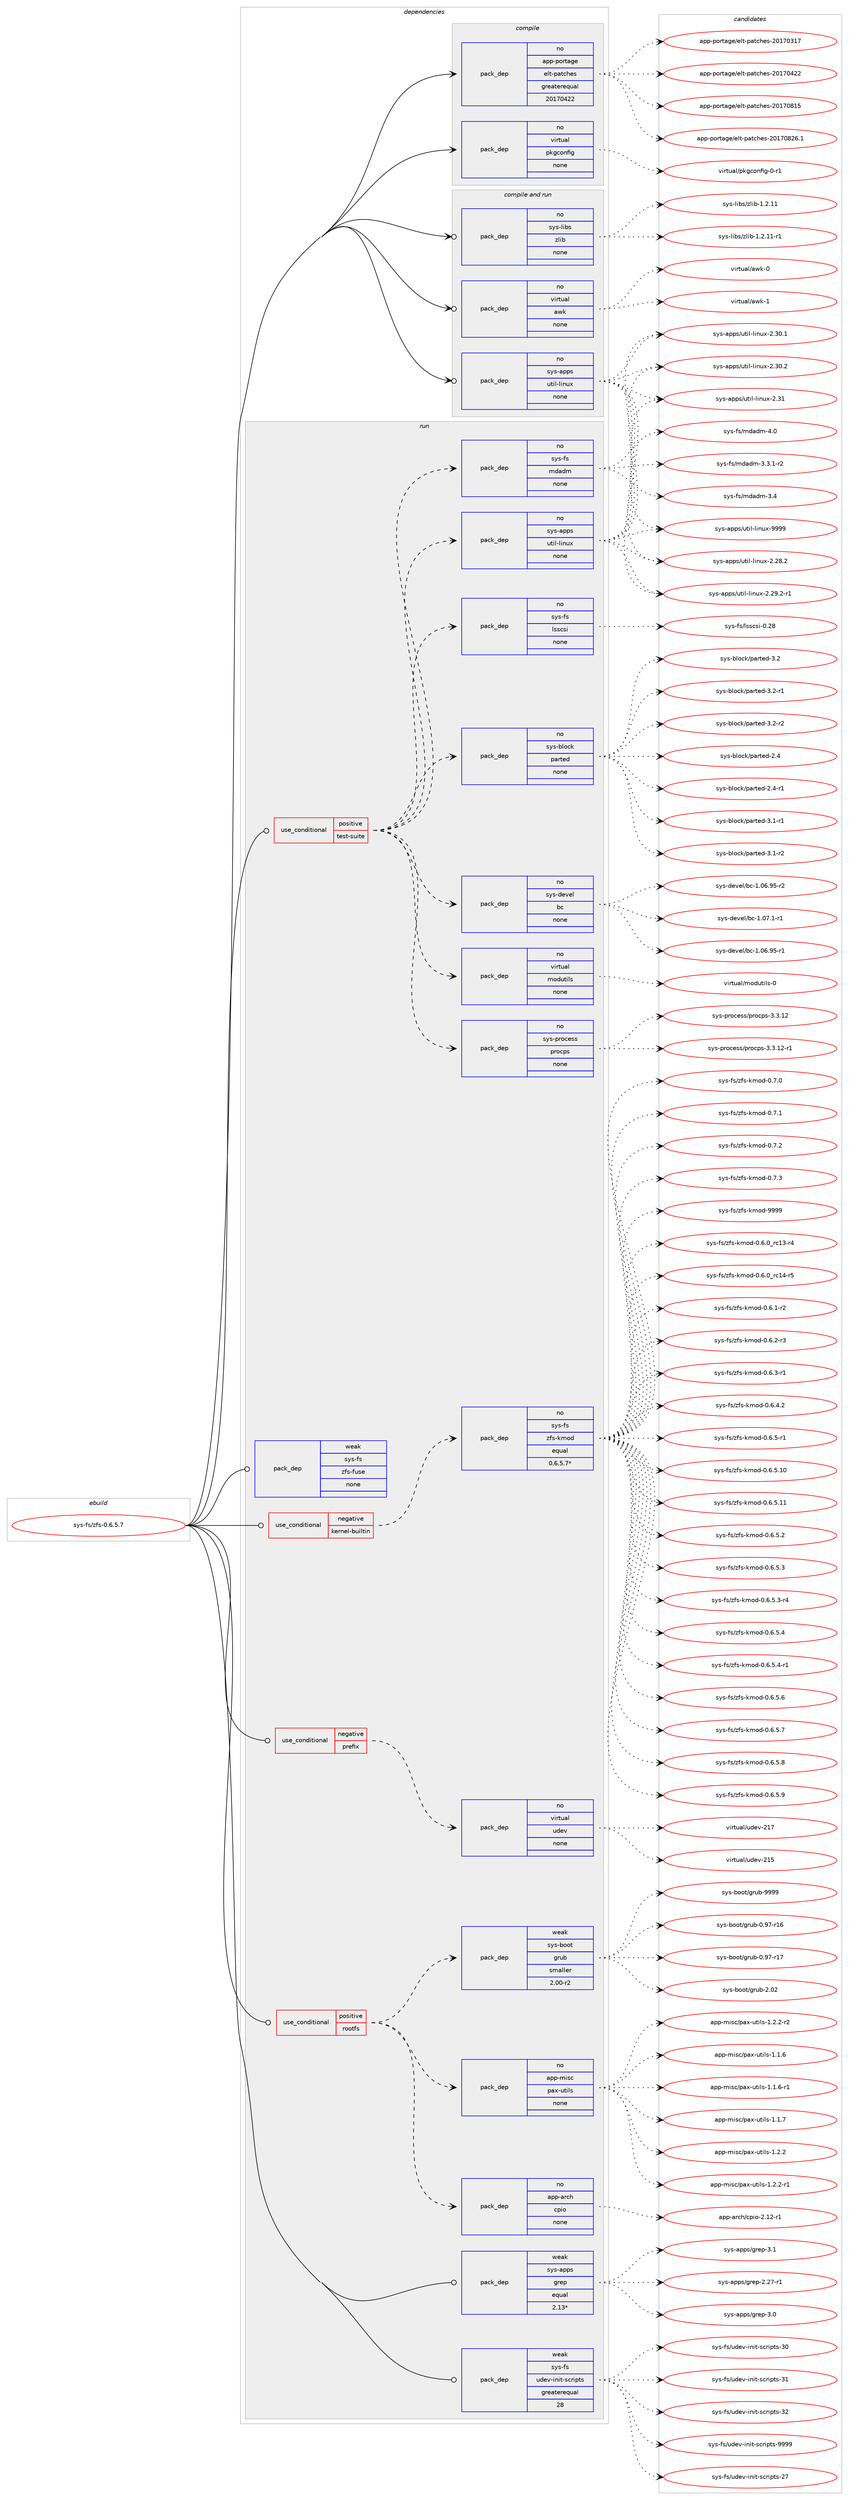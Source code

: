 digraph prolog {

# *************
# Graph options
# *************

newrank=true;
concentrate=true;
compound=true;
graph [rankdir=LR,fontname=Helvetica,fontsize=10,ranksep=1.5];#, ranksep=2.5, nodesep=0.2];
edge  [arrowhead=vee];
node  [fontname=Helvetica,fontsize=10];

# **********
# The ebuild
# **********

subgraph cluster_leftcol {
color=gray;
rank=same;
label=<<i>ebuild</i>>;
id [label="sys-fs/zfs-0.6.5.7", color=red, width=4, href="../sys-fs/zfs-0.6.5.7.svg"];
}

# ****************
# The dependencies
# ****************

subgraph cluster_midcol {
color=gray;
label=<<i>dependencies</i>>;
subgraph cluster_compile {
fillcolor="#eeeeee";
style=filled;
label=<<i>compile</i>>;
subgraph pack364627 {
dependency490620 [label=<<TABLE BORDER="0" CELLBORDER="1" CELLSPACING="0" CELLPADDING="4" WIDTH="220"><TR><TD ROWSPAN="6" CELLPADDING="30">pack_dep</TD></TR><TR><TD WIDTH="110">no</TD></TR><TR><TD>app-portage</TD></TR><TR><TD>elt-patches</TD></TR><TR><TD>greaterequal</TD></TR><TR><TD>20170422</TD></TR></TABLE>>, shape=none, color=blue];
}
id:e -> dependency490620:w [weight=20,style="solid",arrowhead="vee"];
subgraph pack364628 {
dependency490621 [label=<<TABLE BORDER="0" CELLBORDER="1" CELLSPACING="0" CELLPADDING="4" WIDTH="220"><TR><TD ROWSPAN="6" CELLPADDING="30">pack_dep</TD></TR><TR><TD WIDTH="110">no</TD></TR><TR><TD>virtual</TD></TR><TR><TD>pkgconfig</TD></TR><TR><TD>none</TD></TR><TR><TD></TD></TR></TABLE>>, shape=none, color=blue];
}
id:e -> dependency490621:w [weight=20,style="solid",arrowhead="vee"];
}
subgraph cluster_compileandrun {
fillcolor="#eeeeee";
style=filled;
label=<<i>compile and run</i>>;
subgraph pack364629 {
dependency490622 [label=<<TABLE BORDER="0" CELLBORDER="1" CELLSPACING="0" CELLPADDING="4" WIDTH="220"><TR><TD ROWSPAN="6" CELLPADDING="30">pack_dep</TD></TR><TR><TD WIDTH="110">no</TD></TR><TR><TD>sys-apps</TD></TR><TR><TD>util-linux</TD></TR><TR><TD>none</TD></TR><TR><TD></TD></TR></TABLE>>, shape=none, color=blue];
}
id:e -> dependency490622:w [weight=20,style="solid",arrowhead="odotvee"];
subgraph pack364630 {
dependency490623 [label=<<TABLE BORDER="0" CELLBORDER="1" CELLSPACING="0" CELLPADDING="4" WIDTH="220"><TR><TD ROWSPAN="6" CELLPADDING="30">pack_dep</TD></TR><TR><TD WIDTH="110">no</TD></TR><TR><TD>sys-libs</TD></TR><TR><TD>zlib</TD></TR><TR><TD>none</TD></TR><TR><TD></TD></TR></TABLE>>, shape=none, color=blue];
}
id:e -> dependency490623:w [weight=20,style="solid",arrowhead="odotvee"];
subgraph pack364631 {
dependency490624 [label=<<TABLE BORDER="0" CELLBORDER="1" CELLSPACING="0" CELLPADDING="4" WIDTH="220"><TR><TD ROWSPAN="6" CELLPADDING="30">pack_dep</TD></TR><TR><TD WIDTH="110">no</TD></TR><TR><TD>virtual</TD></TR><TR><TD>awk</TD></TR><TR><TD>none</TD></TR><TR><TD></TD></TR></TABLE>>, shape=none, color=blue];
}
id:e -> dependency490624:w [weight=20,style="solid",arrowhead="odotvee"];
}
subgraph cluster_run {
fillcolor="#eeeeee";
style=filled;
label=<<i>run</i>>;
subgraph cond117399 {
dependency490625 [label=<<TABLE BORDER="0" CELLBORDER="1" CELLSPACING="0" CELLPADDING="4"><TR><TD ROWSPAN="3" CELLPADDING="10">use_conditional</TD></TR><TR><TD>negative</TD></TR><TR><TD>kernel-builtin</TD></TR></TABLE>>, shape=none, color=red];
subgraph pack364632 {
dependency490626 [label=<<TABLE BORDER="0" CELLBORDER="1" CELLSPACING="0" CELLPADDING="4" WIDTH="220"><TR><TD ROWSPAN="6" CELLPADDING="30">pack_dep</TD></TR><TR><TD WIDTH="110">no</TD></TR><TR><TD>sys-fs</TD></TR><TR><TD>zfs-kmod</TD></TR><TR><TD>equal</TD></TR><TR><TD>0.6.5.7*</TD></TR></TABLE>>, shape=none, color=blue];
}
dependency490625:e -> dependency490626:w [weight=20,style="dashed",arrowhead="vee"];
}
id:e -> dependency490625:w [weight=20,style="solid",arrowhead="odot"];
subgraph cond117400 {
dependency490627 [label=<<TABLE BORDER="0" CELLBORDER="1" CELLSPACING="0" CELLPADDING="4"><TR><TD ROWSPAN="3" CELLPADDING="10">use_conditional</TD></TR><TR><TD>negative</TD></TR><TR><TD>prefix</TD></TR></TABLE>>, shape=none, color=red];
subgraph pack364633 {
dependency490628 [label=<<TABLE BORDER="0" CELLBORDER="1" CELLSPACING="0" CELLPADDING="4" WIDTH="220"><TR><TD ROWSPAN="6" CELLPADDING="30">pack_dep</TD></TR><TR><TD WIDTH="110">no</TD></TR><TR><TD>virtual</TD></TR><TR><TD>udev</TD></TR><TR><TD>none</TD></TR><TR><TD></TD></TR></TABLE>>, shape=none, color=blue];
}
dependency490627:e -> dependency490628:w [weight=20,style="dashed",arrowhead="vee"];
}
id:e -> dependency490627:w [weight=20,style="solid",arrowhead="odot"];
subgraph cond117401 {
dependency490629 [label=<<TABLE BORDER="0" CELLBORDER="1" CELLSPACING="0" CELLPADDING="4"><TR><TD ROWSPAN="3" CELLPADDING="10">use_conditional</TD></TR><TR><TD>positive</TD></TR><TR><TD>rootfs</TD></TR></TABLE>>, shape=none, color=red];
subgraph pack364634 {
dependency490630 [label=<<TABLE BORDER="0" CELLBORDER="1" CELLSPACING="0" CELLPADDING="4" WIDTH="220"><TR><TD ROWSPAN="6" CELLPADDING="30">pack_dep</TD></TR><TR><TD WIDTH="110">no</TD></TR><TR><TD>app-arch</TD></TR><TR><TD>cpio</TD></TR><TR><TD>none</TD></TR><TR><TD></TD></TR></TABLE>>, shape=none, color=blue];
}
dependency490629:e -> dependency490630:w [weight=20,style="dashed",arrowhead="vee"];
subgraph pack364635 {
dependency490631 [label=<<TABLE BORDER="0" CELLBORDER="1" CELLSPACING="0" CELLPADDING="4" WIDTH="220"><TR><TD ROWSPAN="6" CELLPADDING="30">pack_dep</TD></TR><TR><TD WIDTH="110">no</TD></TR><TR><TD>app-misc</TD></TR><TR><TD>pax-utils</TD></TR><TR><TD>none</TD></TR><TR><TD></TD></TR></TABLE>>, shape=none, color=blue];
}
dependency490629:e -> dependency490631:w [weight=20,style="dashed",arrowhead="vee"];
subgraph pack364636 {
dependency490632 [label=<<TABLE BORDER="0" CELLBORDER="1" CELLSPACING="0" CELLPADDING="4" WIDTH="220"><TR><TD ROWSPAN="6" CELLPADDING="30">pack_dep</TD></TR><TR><TD WIDTH="110">weak</TD></TR><TR><TD>sys-boot</TD></TR><TR><TD>grub</TD></TR><TR><TD>smaller</TD></TR><TR><TD>2.00-r2</TD></TR></TABLE>>, shape=none, color=blue];
}
dependency490629:e -> dependency490632:w [weight=20,style="dashed",arrowhead="vee"];
}
id:e -> dependency490629:w [weight=20,style="solid",arrowhead="odot"];
subgraph cond117402 {
dependency490633 [label=<<TABLE BORDER="0" CELLBORDER="1" CELLSPACING="0" CELLPADDING="4"><TR><TD ROWSPAN="3" CELLPADDING="10">use_conditional</TD></TR><TR><TD>positive</TD></TR><TR><TD>test-suite</TD></TR></TABLE>>, shape=none, color=red];
subgraph pack364637 {
dependency490634 [label=<<TABLE BORDER="0" CELLBORDER="1" CELLSPACING="0" CELLPADDING="4" WIDTH="220"><TR><TD ROWSPAN="6" CELLPADDING="30">pack_dep</TD></TR><TR><TD WIDTH="110">no</TD></TR><TR><TD>sys-apps</TD></TR><TR><TD>util-linux</TD></TR><TR><TD>none</TD></TR><TR><TD></TD></TR></TABLE>>, shape=none, color=blue];
}
dependency490633:e -> dependency490634:w [weight=20,style="dashed",arrowhead="vee"];
subgraph pack364638 {
dependency490635 [label=<<TABLE BORDER="0" CELLBORDER="1" CELLSPACING="0" CELLPADDING="4" WIDTH="220"><TR><TD ROWSPAN="6" CELLPADDING="30">pack_dep</TD></TR><TR><TD WIDTH="110">no</TD></TR><TR><TD>sys-devel</TD></TR><TR><TD>bc</TD></TR><TR><TD>none</TD></TR><TR><TD></TD></TR></TABLE>>, shape=none, color=blue];
}
dependency490633:e -> dependency490635:w [weight=20,style="dashed",arrowhead="vee"];
subgraph pack364639 {
dependency490636 [label=<<TABLE BORDER="0" CELLBORDER="1" CELLSPACING="0" CELLPADDING="4" WIDTH="220"><TR><TD ROWSPAN="6" CELLPADDING="30">pack_dep</TD></TR><TR><TD WIDTH="110">no</TD></TR><TR><TD>sys-block</TD></TR><TR><TD>parted</TD></TR><TR><TD>none</TD></TR><TR><TD></TD></TR></TABLE>>, shape=none, color=blue];
}
dependency490633:e -> dependency490636:w [weight=20,style="dashed",arrowhead="vee"];
subgraph pack364640 {
dependency490637 [label=<<TABLE BORDER="0" CELLBORDER="1" CELLSPACING="0" CELLPADDING="4" WIDTH="220"><TR><TD ROWSPAN="6" CELLPADDING="30">pack_dep</TD></TR><TR><TD WIDTH="110">no</TD></TR><TR><TD>sys-fs</TD></TR><TR><TD>lsscsi</TD></TR><TR><TD>none</TD></TR><TR><TD></TD></TR></TABLE>>, shape=none, color=blue];
}
dependency490633:e -> dependency490637:w [weight=20,style="dashed",arrowhead="vee"];
subgraph pack364641 {
dependency490638 [label=<<TABLE BORDER="0" CELLBORDER="1" CELLSPACING="0" CELLPADDING="4" WIDTH="220"><TR><TD ROWSPAN="6" CELLPADDING="30">pack_dep</TD></TR><TR><TD WIDTH="110">no</TD></TR><TR><TD>sys-fs</TD></TR><TR><TD>mdadm</TD></TR><TR><TD>none</TD></TR><TR><TD></TD></TR></TABLE>>, shape=none, color=blue];
}
dependency490633:e -> dependency490638:w [weight=20,style="dashed",arrowhead="vee"];
subgraph pack364642 {
dependency490639 [label=<<TABLE BORDER="0" CELLBORDER="1" CELLSPACING="0" CELLPADDING="4" WIDTH="220"><TR><TD ROWSPAN="6" CELLPADDING="30">pack_dep</TD></TR><TR><TD WIDTH="110">no</TD></TR><TR><TD>sys-process</TD></TR><TR><TD>procps</TD></TR><TR><TD>none</TD></TR><TR><TD></TD></TR></TABLE>>, shape=none, color=blue];
}
dependency490633:e -> dependency490639:w [weight=20,style="dashed",arrowhead="vee"];
subgraph pack364643 {
dependency490640 [label=<<TABLE BORDER="0" CELLBORDER="1" CELLSPACING="0" CELLPADDING="4" WIDTH="220"><TR><TD ROWSPAN="6" CELLPADDING="30">pack_dep</TD></TR><TR><TD WIDTH="110">no</TD></TR><TR><TD>virtual</TD></TR><TR><TD>modutils</TD></TR><TR><TD>none</TD></TR><TR><TD></TD></TR></TABLE>>, shape=none, color=blue];
}
dependency490633:e -> dependency490640:w [weight=20,style="dashed",arrowhead="vee"];
}
id:e -> dependency490633:w [weight=20,style="solid",arrowhead="odot"];
subgraph pack364644 {
dependency490641 [label=<<TABLE BORDER="0" CELLBORDER="1" CELLSPACING="0" CELLPADDING="4" WIDTH="220"><TR><TD ROWSPAN="6" CELLPADDING="30">pack_dep</TD></TR><TR><TD WIDTH="110">weak</TD></TR><TR><TD>sys-apps</TD></TR><TR><TD>grep</TD></TR><TR><TD>equal</TD></TR><TR><TD>2.13*</TD></TR></TABLE>>, shape=none, color=blue];
}
id:e -> dependency490641:w [weight=20,style="solid",arrowhead="odot"];
subgraph pack364645 {
dependency490642 [label=<<TABLE BORDER="0" CELLBORDER="1" CELLSPACING="0" CELLPADDING="4" WIDTH="220"><TR><TD ROWSPAN="6" CELLPADDING="30">pack_dep</TD></TR><TR><TD WIDTH="110">weak</TD></TR><TR><TD>sys-fs</TD></TR><TR><TD>udev-init-scripts</TD></TR><TR><TD>greaterequal</TD></TR><TR><TD>28</TD></TR></TABLE>>, shape=none, color=blue];
}
id:e -> dependency490642:w [weight=20,style="solid",arrowhead="odot"];
subgraph pack364646 {
dependency490643 [label=<<TABLE BORDER="0" CELLBORDER="1" CELLSPACING="0" CELLPADDING="4" WIDTH="220"><TR><TD ROWSPAN="6" CELLPADDING="30">pack_dep</TD></TR><TR><TD WIDTH="110">weak</TD></TR><TR><TD>sys-fs</TD></TR><TR><TD>zfs-fuse</TD></TR><TR><TD>none</TD></TR><TR><TD></TD></TR></TABLE>>, shape=none, color=blue];
}
id:e -> dependency490643:w [weight=20,style="solid",arrowhead="odot"];
}
}

# **************
# The candidates
# **************

subgraph cluster_choices {
rank=same;
color=gray;
label=<<i>candidates</i>>;

subgraph choice364627 {
color=black;
nodesep=1;
choice97112112451121111141169710310147101108116451129711699104101115455048495548514955 [label="app-portage/elt-patches-20170317", color=red, width=4,href="../app-portage/elt-patches-20170317.svg"];
choice97112112451121111141169710310147101108116451129711699104101115455048495548525050 [label="app-portage/elt-patches-20170422", color=red, width=4,href="../app-portage/elt-patches-20170422.svg"];
choice97112112451121111141169710310147101108116451129711699104101115455048495548564953 [label="app-portage/elt-patches-20170815", color=red, width=4,href="../app-portage/elt-patches-20170815.svg"];
choice971121124511211111411697103101471011081164511297116991041011154550484955485650544649 [label="app-portage/elt-patches-20170826.1", color=red, width=4,href="../app-portage/elt-patches-20170826.1.svg"];
dependency490620:e -> choice97112112451121111141169710310147101108116451129711699104101115455048495548514955:w [style=dotted,weight="100"];
dependency490620:e -> choice97112112451121111141169710310147101108116451129711699104101115455048495548525050:w [style=dotted,weight="100"];
dependency490620:e -> choice97112112451121111141169710310147101108116451129711699104101115455048495548564953:w [style=dotted,weight="100"];
dependency490620:e -> choice971121124511211111411697103101471011081164511297116991041011154550484955485650544649:w [style=dotted,weight="100"];
}
subgraph choice364628 {
color=black;
nodesep=1;
choice11810511411611797108471121071039911111010210510345484511449 [label="virtual/pkgconfig-0-r1", color=red, width=4,href="../virtual/pkgconfig-0-r1.svg"];
dependency490621:e -> choice11810511411611797108471121071039911111010210510345484511449:w [style=dotted,weight="100"];
}
subgraph choice364629 {
color=black;
nodesep=1;
choice1151211154597112112115471171161051084510810511011712045504650564650 [label="sys-apps/util-linux-2.28.2", color=red, width=4,href="../sys-apps/util-linux-2.28.2.svg"];
choice11512111545971121121154711711610510845108105110117120455046505746504511449 [label="sys-apps/util-linux-2.29.2-r1", color=red, width=4,href="../sys-apps/util-linux-2.29.2-r1.svg"];
choice1151211154597112112115471171161051084510810511011712045504651484649 [label="sys-apps/util-linux-2.30.1", color=red, width=4,href="../sys-apps/util-linux-2.30.1.svg"];
choice1151211154597112112115471171161051084510810511011712045504651484650 [label="sys-apps/util-linux-2.30.2", color=red, width=4,href="../sys-apps/util-linux-2.30.2.svg"];
choice115121115459711211211547117116105108451081051101171204550465149 [label="sys-apps/util-linux-2.31", color=red, width=4,href="../sys-apps/util-linux-2.31.svg"];
choice115121115459711211211547117116105108451081051101171204557575757 [label="sys-apps/util-linux-9999", color=red, width=4,href="../sys-apps/util-linux-9999.svg"];
dependency490622:e -> choice1151211154597112112115471171161051084510810511011712045504650564650:w [style=dotted,weight="100"];
dependency490622:e -> choice11512111545971121121154711711610510845108105110117120455046505746504511449:w [style=dotted,weight="100"];
dependency490622:e -> choice1151211154597112112115471171161051084510810511011712045504651484649:w [style=dotted,weight="100"];
dependency490622:e -> choice1151211154597112112115471171161051084510810511011712045504651484650:w [style=dotted,weight="100"];
dependency490622:e -> choice115121115459711211211547117116105108451081051101171204550465149:w [style=dotted,weight="100"];
dependency490622:e -> choice115121115459711211211547117116105108451081051101171204557575757:w [style=dotted,weight="100"];
}
subgraph choice364630 {
color=black;
nodesep=1;
choice1151211154510810598115471221081059845494650464949 [label="sys-libs/zlib-1.2.11", color=red, width=4,href="../sys-libs/zlib-1.2.11.svg"];
choice11512111545108105981154712210810598454946504649494511449 [label="sys-libs/zlib-1.2.11-r1", color=red, width=4,href="../sys-libs/zlib-1.2.11-r1.svg"];
dependency490623:e -> choice1151211154510810598115471221081059845494650464949:w [style=dotted,weight="100"];
dependency490623:e -> choice11512111545108105981154712210810598454946504649494511449:w [style=dotted,weight="100"];
}
subgraph choice364631 {
color=black;
nodesep=1;
choice1181051141161179710847971191074548 [label="virtual/awk-0", color=red, width=4,href="../virtual/awk-0.svg"];
choice1181051141161179710847971191074549 [label="virtual/awk-1", color=red, width=4,href="../virtual/awk-1.svg"];
dependency490624:e -> choice1181051141161179710847971191074548:w [style=dotted,weight="100"];
dependency490624:e -> choice1181051141161179710847971191074549:w [style=dotted,weight="100"];
}
subgraph choice364632 {
color=black;
nodesep=1;
choice115121115451021154712210211545107109111100454846544648951149949514511452 [label="sys-fs/zfs-kmod-0.6.0_rc13-r4", color=red, width=4,href="../sys-fs/zfs-kmod-0.6.0_rc13-r4.svg"];
choice115121115451021154712210211545107109111100454846544648951149949524511453 [label="sys-fs/zfs-kmod-0.6.0_rc14-r5", color=red, width=4,href="../sys-fs/zfs-kmod-0.6.0_rc14-r5.svg"];
choice1151211154510211547122102115451071091111004548465446494511450 [label="sys-fs/zfs-kmod-0.6.1-r2", color=red, width=4,href="../sys-fs/zfs-kmod-0.6.1-r2.svg"];
choice1151211154510211547122102115451071091111004548465446504511451 [label="sys-fs/zfs-kmod-0.6.2-r3", color=red, width=4,href="../sys-fs/zfs-kmod-0.6.2-r3.svg"];
choice1151211154510211547122102115451071091111004548465446514511449 [label="sys-fs/zfs-kmod-0.6.3-r1", color=red, width=4,href="../sys-fs/zfs-kmod-0.6.3-r1.svg"];
choice1151211154510211547122102115451071091111004548465446524650 [label="sys-fs/zfs-kmod-0.6.4.2", color=red, width=4,href="../sys-fs/zfs-kmod-0.6.4.2.svg"];
choice1151211154510211547122102115451071091111004548465446534511449 [label="sys-fs/zfs-kmod-0.6.5-r1", color=red, width=4,href="../sys-fs/zfs-kmod-0.6.5-r1.svg"];
choice115121115451021154712210211545107109111100454846544653464948 [label="sys-fs/zfs-kmod-0.6.5.10", color=red, width=4,href="../sys-fs/zfs-kmod-0.6.5.10.svg"];
choice115121115451021154712210211545107109111100454846544653464949 [label="sys-fs/zfs-kmod-0.6.5.11", color=red, width=4,href="../sys-fs/zfs-kmod-0.6.5.11.svg"];
choice1151211154510211547122102115451071091111004548465446534650 [label="sys-fs/zfs-kmod-0.6.5.2", color=red, width=4,href="../sys-fs/zfs-kmod-0.6.5.2.svg"];
choice1151211154510211547122102115451071091111004548465446534651 [label="sys-fs/zfs-kmod-0.6.5.3", color=red, width=4,href="../sys-fs/zfs-kmod-0.6.5.3.svg"];
choice11512111545102115471221021154510710911110045484654465346514511452 [label="sys-fs/zfs-kmod-0.6.5.3-r4", color=red, width=4,href="../sys-fs/zfs-kmod-0.6.5.3-r4.svg"];
choice1151211154510211547122102115451071091111004548465446534652 [label="sys-fs/zfs-kmod-0.6.5.4", color=red, width=4,href="../sys-fs/zfs-kmod-0.6.5.4.svg"];
choice11512111545102115471221021154510710911110045484654465346524511449 [label="sys-fs/zfs-kmod-0.6.5.4-r1", color=red, width=4,href="../sys-fs/zfs-kmod-0.6.5.4-r1.svg"];
choice1151211154510211547122102115451071091111004548465446534654 [label="sys-fs/zfs-kmod-0.6.5.6", color=red, width=4,href="../sys-fs/zfs-kmod-0.6.5.6.svg"];
choice1151211154510211547122102115451071091111004548465446534655 [label="sys-fs/zfs-kmod-0.6.5.7", color=red, width=4,href="../sys-fs/zfs-kmod-0.6.5.7.svg"];
choice1151211154510211547122102115451071091111004548465446534656 [label="sys-fs/zfs-kmod-0.6.5.8", color=red, width=4,href="../sys-fs/zfs-kmod-0.6.5.8.svg"];
choice1151211154510211547122102115451071091111004548465446534657 [label="sys-fs/zfs-kmod-0.6.5.9", color=red, width=4,href="../sys-fs/zfs-kmod-0.6.5.9.svg"];
choice115121115451021154712210211545107109111100454846554648 [label="sys-fs/zfs-kmod-0.7.0", color=red, width=4,href="../sys-fs/zfs-kmod-0.7.0.svg"];
choice115121115451021154712210211545107109111100454846554649 [label="sys-fs/zfs-kmod-0.7.1", color=red, width=4,href="../sys-fs/zfs-kmod-0.7.1.svg"];
choice115121115451021154712210211545107109111100454846554650 [label="sys-fs/zfs-kmod-0.7.2", color=red, width=4,href="../sys-fs/zfs-kmod-0.7.2.svg"];
choice115121115451021154712210211545107109111100454846554651 [label="sys-fs/zfs-kmod-0.7.3", color=red, width=4,href="../sys-fs/zfs-kmod-0.7.3.svg"];
choice1151211154510211547122102115451071091111004557575757 [label="sys-fs/zfs-kmod-9999", color=red, width=4,href="../sys-fs/zfs-kmod-9999.svg"];
dependency490626:e -> choice115121115451021154712210211545107109111100454846544648951149949514511452:w [style=dotted,weight="100"];
dependency490626:e -> choice115121115451021154712210211545107109111100454846544648951149949524511453:w [style=dotted,weight="100"];
dependency490626:e -> choice1151211154510211547122102115451071091111004548465446494511450:w [style=dotted,weight="100"];
dependency490626:e -> choice1151211154510211547122102115451071091111004548465446504511451:w [style=dotted,weight="100"];
dependency490626:e -> choice1151211154510211547122102115451071091111004548465446514511449:w [style=dotted,weight="100"];
dependency490626:e -> choice1151211154510211547122102115451071091111004548465446524650:w [style=dotted,weight="100"];
dependency490626:e -> choice1151211154510211547122102115451071091111004548465446534511449:w [style=dotted,weight="100"];
dependency490626:e -> choice115121115451021154712210211545107109111100454846544653464948:w [style=dotted,weight="100"];
dependency490626:e -> choice115121115451021154712210211545107109111100454846544653464949:w [style=dotted,weight="100"];
dependency490626:e -> choice1151211154510211547122102115451071091111004548465446534650:w [style=dotted,weight="100"];
dependency490626:e -> choice1151211154510211547122102115451071091111004548465446534651:w [style=dotted,weight="100"];
dependency490626:e -> choice11512111545102115471221021154510710911110045484654465346514511452:w [style=dotted,weight="100"];
dependency490626:e -> choice1151211154510211547122102115451071091111004548465446534652:w [style=dotted,weight="100"];
dependency490626:e -> choice11512111545102115471221021154510710911110045484654465346524511449:w [style=dotted,weight="100"];
dependency490626:e -> choice1151211154510211547122102115451071091111004548465446534654:w [style=dotted,weight="100"];
dependency490626:e -> choice1151211154510211547122102115451071091111004548465446534655:w [style=dotted,weight="100"];
dependency490626:e -> choice1151211154510211547122102115451071091111004548465446534656:w [style=dotted,weight="100"];
dependency490626:e -> choice1151211154510211547122102115451071091111004548465446534657:w [style=dotted,weight="100"];
dependency490626:e -> choice115121115451021154712210211545107109111100454846554648:w [style=dotted,weight="100"];
dependency490626:e -> choice115121115451021154712210211545107109111100454846554649:w [style=dotted,weight="100"];
dependency490626:e -> choice115121115451021154712210211545107109111100454846554650:w [style=dotted,weight="100"];
dependency490626:e -> choice115121115451021154712210211545107109111100454846554651:w [style=dotted,weight="100"];
dependency490626:e -> choice1151211154510211547122102115451071091111004557575757:w [style=dotted,weight="100"];
}
subgraph choice364633 {
color=black;
nodesep=1;
choice118105114116117971084711710010111845504953 [label="virtual/udev-215", color=red, width=4,href="../virtual/udev-215.svg"];
choice118105114116117971084711710010111845504955 [label="virtual/udev-217", color=red, width=4,href="../virtual/udev-217.svg"];
dependency490628:e -> choice118105114116117971084711710010111845504953:w [style=dotted,weight="100"];
dependency490628:e -> choice118105114116117971084711710010111845504955:w [style=dotted,weight="100"];
}
subgraph choice364634 {
color=black;
nodesep=1;
choice97112112459711499104479911210511145504649504511449 [label="app-arch/cpio-2.12-r1", color=red, width=4,href="../app-arch/cpio-2.12-r1.svg"];
dependency490630:e -> choice97112112459711499104479911210511145504649504511449:w [style=dotted,weight="100"];
}
subgraph choice364635 {
color=black;
nodesep=1;
choice971121124510910511599471129712045117116105108115454946494654 [label="app-misc/pax-utils-1.1.6", color=red, width=4,href="../app-misc/pax-utils-1.1.6.svg"];
choice9711211245109105115994711297120451171161051081154549464946544511449 [label="app-misc/pax-utils-1.1.6-r1", color=red, width=4,href="../app-misc/pax-utils-1.1.6-r1.svg"];
choice971121124510910511599471129712045117116105108115454946494655 [label="app-misc/pax-utils-1.1.7", color=red, width=4,href="../app-misc/pax-utils-1.1.7.svg"];
choice971121124510910511599471129712045117116105108115454946504650 [label="app-misc/pax-utils-1.2.2", color=red, width=4,href="../app-misc/pax-utils-1.2.2.svg"];
choice9711211245109105115994711297120451171161051081154549465046504511449 [label="app-misc/pax-utils-1.2.2-r1", color=red, width=4,href="../app-misc/pax-utils-1.2.2-r1.svg"];
choice9711211245109105115994711297120451171161051081154549465046504511450 [label="app-misc/pax-utils-1.2.2-r2", color=red, width=4,href="../app-misc/pax-utils-1.2.2-r2.svg"];
dependency490631:e -> choice971121124510910511599471129712045117116105108115454946494654:w [style=dotted,weight="100"];
dependency490631:e -> choice9711211245109105115994711297120451171161051081154549464946544511449:w [style=dotted,weight="100"];
dependency490631:e -> choice971121124510910511599471129712045117116105108115454946494655:w [style=dotted,weight="100"];
dependency490631:e -> choice971121124510910511599471129712045117116105108115454946504650:w [style=dotted,weight="100"];
dependency490631:e -> choice9711211245109105115994711297120451171161051081154549465046504511449:w [style=dotted,weight="100"];
dependency490631:e -> choice9711211245109105115994711297120451171161051081154549465046504511450:w [style=dotted,weight="100"];
}
subgraph choice364636 {
color=black;
nodesep=1;
choice115121115459811111111647103114117984548465755451144954 [label="sys-boot/grub-0.97-r16", color=red, width=4,href="../sys-boot/grub-0.97-r16.svg"];
choice115121115459811111111647103114117984548465755451144955 [label="sys-boot/grub-0.97-r17", color=red, width=4,href="../sys-boot/grub-0.97-r17.svg"];
choice115121115459811111111647103114117984550464850 [label="sys-boot/grub-2.02", color=red, width=4,href="../sys-boot/grub-2.02.svg"];
choice115121115459811111111647103114117984557575757 [label="sys-boot/grub-9999", color=red, width=4,href="../sys-boot/grub-9999.svg"];
dependency490632:e -> choice115121115459811111111647103114117984548465755451144954:w [style=dotted,weight="100"];
dependency490632:e -> choice115121115459811111111647103114117984548465755451144955:w [style=dotted,weight="100"];
dependency490632:e -> choice115121115459811111111647103114117984550464850:w [style=dotted,weight="100"];
dependency490632:e -> choice115121115459811111111647103114117984557575757:w [style=dotted,weight="100"];
}
subgraph choice364637 {
color=black;
nodesep=1;
choice1151211154597112112115471171161051084510810511011712045504650564650 [label="sys-apps/util-linux-2.28.2", color=red, width=4,href="../sys-apps/util-linux-2.28.2.svg"];
choice11512111545971121121154711711610510845108105110117120455046505746504511449 [label="sys-apps/util-linux-2.29.2-r1", color=red, width=4,href="../sys-apps/util-linux-2.29.2-r1.svg"];
choice1151211154597112112115471171161051084510810511011712045504651484649 [label="sys-apps/util-linux-2.30.1", color=red, width=4,href="../sys-apps/util-linux-2.30.1.svg"];
choice1151211154597112112115471171161051084510810511011712045504651484650 [label="sys-apps/util-linux-2.30.2", color=red, width=4,href="../sys-apps/util-linux-2.30.2.svg"];
choice115121115459711211211547117116105108451081051101171204550465149 [label="sys-apps/util-linux-2.31", color=red, width=4,href="../sys-apps/util-linux-2.31.svg"];
choice115121115459711211211547117116105108451081051101171204557575757 [label="sys-apps/util-linux-9999", color=red, width=4,href="../sys-apps/util-linux-9999.svg"];
dependency490634:e -> choice1151211154597112112115471171161051084510810511011712045504650564650:w [style=dotted,weight="100"];
dependency490634:e -> choice11512111545971121121154711711610510845108105110117120455046505746504511449:w [style=dotted,weight="100"];
dependency490634:e -> choice1151211154597112112115471171161051084510810511011712045504651484649:w [style=dotted,weight="100"];
dependency490634:e -> choice1151211154597112112115471171161051084510810511011712045504651484650:w [style=dotted,weight="100"];
dependency490634:e -> choice115121115459711211211547117116105108451081051101171204550465149:w [style=dotted,weight="100"];
dependency490634:e -> choice115121115459711211211547117116105108451081051101171204557575757:w [style=dotted,weight="100"];
}
subgraph choice364638 {
color=black;
nodesep=1;
choice1151211154510010111810110847989945494648544657534511449 [label="sys-devel/bc-1.06.95-r1", color=red, width=4,href="../sys-devel/bc-1.06.95-r1.svg"];
choice1151211154510010111810110847989945494648544657534511450 [label="sys-devel/bc-1.06.95-r2", color=red, width=4,href="../sys-devel/bc-1.06.95-r2.svg"];
choice11512111545100101118101108479899454946485546494511449 [label="sys-devel/bc-1.07.1-r1", color=red, width=4,href="../sys-devel/bc-1.07.1-r1.svg"];
dependency490635:e -> choice1151211154510010111810110847989945494648544657534511449:w [style=dotted,weight="100"];
dependency490635:e -> choice1151211154510010111810110847989945494648544657534511450:w [style=dotted,weight="100"];
dependency490635:e -> choice11512111545100101118101108479899454946485546494511449:w [style=dotted,weight="100"];
}
subgraph choice364639 {
color=black;
nodesep=1;
choice115121115459810811199107471129711411610110045504652 [label="sys-block/parted-2.4", color=red, width=4,href="../sys-block/parted-2.4.svg"];
choice1151211154598108111991074711297114116101100455046524511449 [label="sys-block/parted-2.4-r1", color=red, width=4,href="../sys-block/parted-2.4-r1.svg"];
choice1151211154598108111991074711297114116101100455146494511449 [label="sys-block/parted-3.1-r1", color=red, width=4,href="../sys-block/parted-3.1-r1.svg"];
choice1151211154598108111991074711297114116101100455146494511450 [label="sys-block/parted-3.1-r2", color=red, width=4,href="../sys-block/parted-3.1-r2.svg"];
choice115121115459810811199107471129711411610110045514650 [label="sys-block/parted-3.2", color=red, width=4,href="../sys-block/parted-3.2.svg"];
choice1151211154598108111991074711297114116101100455146504511449 [label="sys-block/parted-3.2-r1", color=red, width=4,href="../sys-block/parted-3.2-r1.svg"];
choice1151211154598108111991074711297114116101100455146504511450 [label="sys-block/parted-3.2-r2", color=red, width=4,href="../sys-block/parted-3.2-r2.svg"];
dependency490636:e -> choice115121115459810811199107471129711411610110045504652:w [style=dotted,weight="100"];
dependency490636:e -> choice1151211154598108111991074711297114116101100455046524511449:w [style=dotted,weight="100"];
dependency490636:e -> choice1151211154598108111991074711297114116101100455146494511449:w [style=dotted,weight="100"];
dependency490636:e -> choice1151211154598108111991074711297114116101100455146494511450:w [style=dotted,weight="100"];
dependency490636:e -> choice115121115459810811199107471129711411610110045514650:w [style=dotted,weight="100"];
dependency490636:e -> choice1151211154598108111991074711297114116101100455146504511449:w [style=dotted,weight="100"];
dependency490636:e -> choice1151211154598108111991074711297114116101100455146504511450:w [style=dotted,weight="100"];
}
subgraph choice364640 {
color=black;
nodesep=1;
choice1151211154510211547108115115991151054548465056 [label="sys-fs/lsscsi-0.28", color=red, width=4,href="../sys-fs/lsscsi-0.28.svg"];
dependency490637:e -> choice1151211154510211547108115115991151054548465056:w [style=dotted,weight="100"];
}
subgraph choice364641 {
color=black;
nodesep=1;
choice1151211154510211547109100971001094551465146494511450 [label="sys-fs/mdadm-3.3.1-r2", color=red, width=4,href="../sys-fs/mdadm-3.3.1-r2.svg"];
choice11512111545102115471091009710010945514652 [label="sys-fs/mdadm-3.4", color=red, width=4,href="../sys-fs/mdadm-3.4.svg"];
choice11512111545102115471091009710010945524648 [label="sys-fs/mdadm-4.0", color=red, width=4,href="../sys-fs/mdadm-4.0.svg"];
dependency490638:e -> choice1151211154510211547109100971001094551465146494511450:w [style=dotted,weight="100"];
dependency490638:e -> choice11512111545102115471091009710010945514652:w [style=dotted,weight="100"];
dependency490638:e -> choice11512111545102115471091009710010945524648:w [style=dotted,weight="100"];
}
subgraph choice364642 {
color=black;
nodesep=1;
choice1151211154511211411199101115115471121141119911211545514651464950 [label="sys-process/procps-3.3.12", color=red, width=4,href="../sys-process/procps-3.3.12.svg"];
choice11512111545112114111991011151154711211411199112115455146514649504511449 [label="sys-process/procps-3.3.12-r1", color=red, width=4,href="../sys-process/procps-3.3.12-r1.svg"];
dependency490639:e -> choice1151211154511211411199101115115471121141119911211545514651464950:w [style=dotted,weight="100"];
dependency490639:e -> choice11512111545112114111991011151154711211411199112115455146514649504511449:w [style=dotted,weight="100"];
}
subgraph choice364643 {
color=black;
nodesep=1;
choice11810511411611797108471091111001171161051081154548 [label="virtual/modutils-0", color=red, width=4,href="../virtual/modutils-0.svg"];
dependency490640:e -> choice11810511411611797108471091111001171161051081154548:w [style=dotted,weight="100"];
}
subgraph choice364644 {
color=black;
nodesep=1;
choice11512111545971121121154710311410111245504650554511449 [label="sys-apps/grep-2.27-r1", color=red, width=4,href="../sys-apps/grep-2.27-r1.svg"];
choice11512111545971121121154710311410111245514648 [label="sys-apps/grep-3.0", color=red, width=4,href="../sys-apps/grep-3.0.svg"];
choice11512111545971121121154710311410111245514649 [label="sys-apps/grep-3.1", color=red, width=4,href="../sys-apps/grep-3.1.svg"];
dependency490641:e -> choice11512111545971121121154710311410111245504650554511449:w [style=dotted,weight="100"];
dependency490641:e -> choice11512111545971121121154710311410111245514648:w [style=dotted,weight="100"];
dependency490641:e -> choice11512111545971121121154710311410111245514649:w [style=dotted,weight="100"];
}
subgraph choice364645 {
color=black;
nodesep=1;
choice1151211154510211547117100101118451051101051164511599114105112116115455055 [label="sys-fs/udev-init-scripts-27", color=red, width=4,href="../sys-fs/udev-init-scripts-27.svg"];
choice1151211154510211547117100101118451051101051164511599114105112116115455148 [label="sys-fs/udev-init-scripts-30", color=red, width=4,href="../sys-fs/udev-init-scripts-30.svg"];
choice1151211154510211547117100101118451051101051164511599114105112116115455149 [label="sys-fs/udev-init-scripts-31", color=red, width=4,href="../sys-fs/udev-init-scripts-31.svg"];
choice1151211154510211547117100101118451051101051164511599114105112116115455150 [label="sys-fs/udev-init-scripts-32", color=red, width=4,href="../sys-fs/udev-init-scripts-32.svg"];
choice11512111545102115471171001011184510511010511645115991141051121161154557575757 [label="sys-fs/udev-init-scripts-9999", color=red, width=4,href="../sys-fs/udev-init-scripts-9999.svg"];
dependency490642:e -> choice1151211154510211547117100101118451051101051164511599114105112116115455055:w [style=dotted,weight="100"];
dependency490642:e -> choice1151211154510211547117100101118451051101051164511599114105112116115455148:w [style=dotted,weight="100"];
dependency490642:e -> choice1151211154510211547117100101118451051101051164511599114105112116115455149:w [style=dotted,weight="100"];
dependency490642:e -> choice1151211154510211547117100101118451051101051164511599114105112116115455150:w [style=dotted,weight="100"];
dependency490642:e -> choice11512111545102115471171001011184510511010511645115991141051121161154557575757:w [style=dotted,weight="100"];
}
subgraph choice364646 {
color=black;
nodesep=1;
}
}

}
